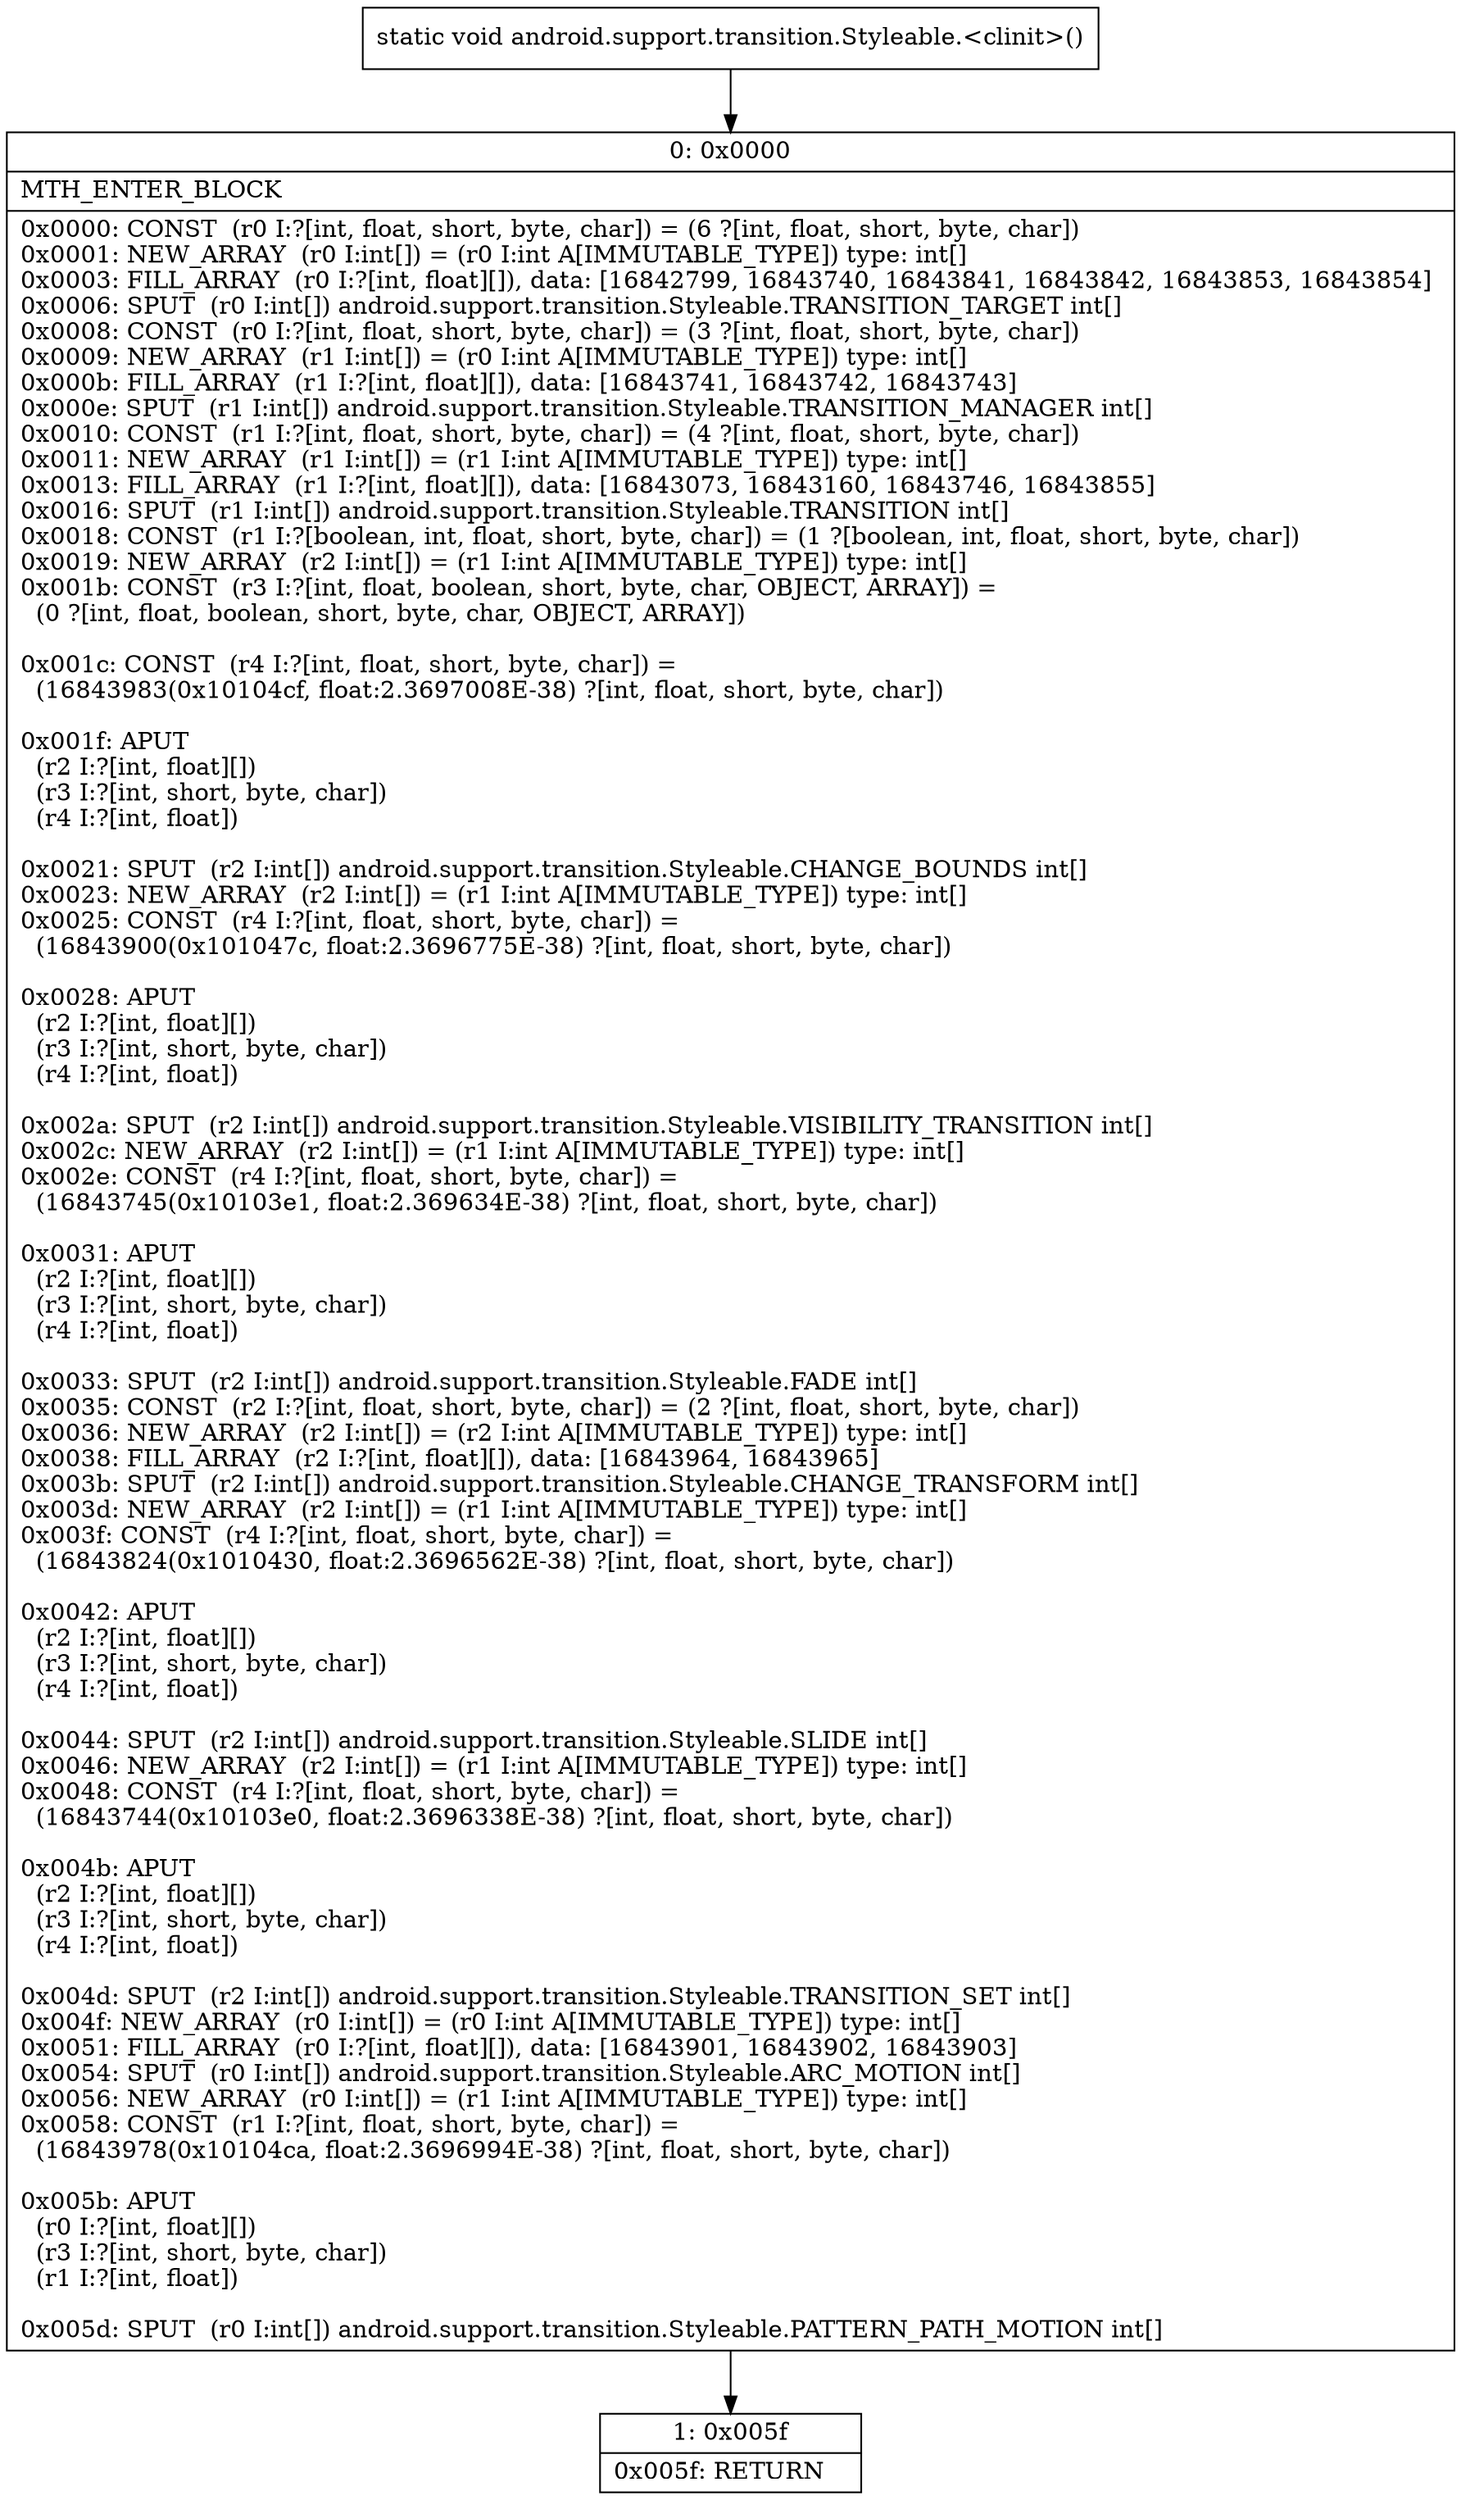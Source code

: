 digraph "CFG forandroid.support.transition.Styleable.\<clinit\>()V" {
Node_0 [shape=record,label="{0\:\ 0x0000|MTH_ENTER_BLOCK\l|0x0000: CONST  (r0 I:?[int, float, short, byte, char]) = (6 ?[int, float, short, byte, char]) \l0x0001: NEW_ARRAY  (r0 I:int[]) = (r0 I:int A[IMMUTABLE_TYPE]) type: int[] \l0x0003: FILL_ARRAY  (r0 I:?[int, float][]), data: [16842799, 16843740, 16843841, 16843842, 16843853, 16843854] \l0x0006: SPUT  (r0 I:int[]) android.support.transition.Styleable.TRANSITION_TARGET int[] \l0x0008: CONST  (r0 I:?[int, float, short, byte, char]) = (3 ?[int, float, short, byte, char]) \l0x0009: NEW_ARRAY  (r1 I:int[]) = (r0 I:int A[IMMUTABLE_TYPE]) type: int[] \l0x000b: FILL_ARRAY  (r1 I:?[int, float][]), data: [16843741, 16843742, 16843743] \l0x000e: SPUT  (r1 I:int[]) android.support.transition.Styleable.TRANSITION_MANAGER int[] \l0x0010: CONST  (r1 I:?[int, float, short, byte, char]) = (4 ?[int, float, short, byte, char]) \l0x0011: NEW_ARRAY  (r1 I:int[]) = (r1 I:int A[IMMUTABLE_TYPE]) type: int[] \l0x0013: FILL_ARRAY  (r1 I:?[int, float][]), data: [16843073, 16843160, 16843746, 16843855] \l0x0016: SPUT  (r1 I:int[]) android.support.transition.Styleable.TRANSITION int[] \l0x0018: CONST  (r1 I:?[boolean, int, float, short, byte, char]) = (1 ?[boolean, int, float, short, byte, char]) \l0x0019: NEW_ARRAY  (r2 I:int[]) = (r1 I:int A[IMMUTABLE_TYPE]) type: int[] \l0x001b: CONST  (r3 I:?[int, float, boolean, short, byte, char, OBJECT, ARRAY]) = \l  (0 ?[int, float, boolean, short, byte, char, OBJECT, ARRAY])\l \l0x001c: CONST  (r4 I:?[int, float, short, byte, char]) = \l  (16843983(0x10104cf, float:2.3697008E\-38) ?[int, float, short, byte, char])\l \l0x001f: APUT  \l  (r2 I:?[int, float][])\l  (r3 I:?[int, short, byte, char])\l  (r4 I:?[int, float])\l \l0x0021: SPUT  (r2 I:int[]) android.support.transition.Styleable.CHANGE_BOUNDS int[] \l0x0023: NEW_ARRAY  (r2 I:int[]) = (r1 I:int A[IMMUTABLE_TYPE]) type: int[] \l0x0025: CONST  (r4 I:?[int, float, short, byte, char]) = \l  (16843900(0x101047c, float:2.3696775E\-38) ?[int, float, short, byte, char])\l \l0x0028: APUT  \l  (r2 I:?[int, float][])\l  (r3 I:?[int, short, byte, char])\l  (r4 I:?[int, float])\l \l0x002a: SPUT  (r2 I:int[]) android.support.transition.Styleable.VISIBILITY_TRANSITION int[] \l0x002c: NEW_ARRAY  (r2 I:int[]) = (r1 I:int A[IMMUTABLE_TYPE]) type: int[] \l0x002e: CONST  (r4 I:?[int, float, short, byte, char]) = \l  (16843745(0x10103e1, float:2.369634E\-38) ?[int, float, short, byte, char])\l \l0x0031: APUT  \l  (r2 I:?[int, float][])\l  (r3 I:?[int, short, byte, char])\l  (r4 I:?[int, float])\l \l0x0033: SPUT  (r2 I:int[]) android.support.transition.Styleable.FADE int[] \l0x0035: CONST  (r2 I:?[int, float, short, byte, char]) = (2 ?[int, float, short, byte, char]) \l0x0036: NEW_ARRAY  (r2 I:int[]) = (r2 I:int A[IMMUTABLE_TYPE]) type: int[] \l0x0038: FILL_ARRAY  (r2 I:?[int, float][]), data: [16843964, 16843965] \l0x003b: SPUT  (r2 I:int[]) android.support.transition.Styleable.CHANGE_TRANSFORM int[] \l0x003d: NEW_ARRAY  (r2 I:int[]) = (r1 I:int A[IMMUTABLE_TYPE]) type: int[] \l0x003f: CONST  (r4 I:?[int, float, short, byte, char]) = \l  (16843824(0x1010430, float:2.3696562E\-38) ?[int, float, short, byte, char])\l \l0x0042: APUT  \l  (r2 I:?[int, float][])\l  (r3 I:?[int, short, byte, char])\l  (r4 I:?[int, float])\l \l0x0044: SPUT  (r2 I:int[]) android.support.transition.Styleable.SLIDE int[] \l0x0046: NEW_ARRAY  (r2 I:int[]) = (r1 I:int A[IMMUTABLE_TYPE]) type: int[] \l0x0048: CONST  (r4 I:?[int, float, short, byte, char]) = \l  (16843744(0x10103e0, float:2.3696338E\-38) ?[int, float, short, byte, char])\l \l0x004b: APUT  \l  (r2 I:?[int, float][])\l  (r3 I:?[int, short, byte, char])\l  (r4 I:?[int, float])\l \l0x004d: SPUT  (r2 I:int[]) android.support.transition.Styleable.TRANSITION_SET int[] \l0x004f: NEW_ARRAY  (r0 I:int[]) = (r0 I:int A[IMMUTABLE_TYPE]) type: int[] \l0x0051: FILL_ARRAY  (r0 I:?[int, float][]), data: [16843901, 16843902, 16843903] \l0x0054: SPUT  (r0 I:int[]) android.support.transition.Styleable.ARC_MOTION int[] \l0x0056: NEW_ARRAY  (r0 I:int[]) = (r1 I:int A[IMMUTABLE_TYPE]) type: int[] \l0x0058: CONST  (r1 I:?[int, float, short, byte, char]) = \l  (16843978(0x10104ca, float:2.3696994E\-38) ?[int, float, short, byte, char])\l \l0x005b: APUT  \l  (r0 I:?[int, float][])\l  (r3 I:?[int, short, byte, char])\l  (r1 I:?[int, float])\l \l0x005d: SPUT  (r0 I:int[]) android.support.transition.Styleable.PATTERN_PATH_MOTION int[] \l}"];
Node_1 [shape=record,label="{1\:\ 0x005f|0x005f: RETURN   \l}"];
MethodNode[shape=record,label="{static void android.support.transition.Styleable.\<clinit\>() }"];
MethodNode -> Node_0;
Node_0 -> Node_1;
}

